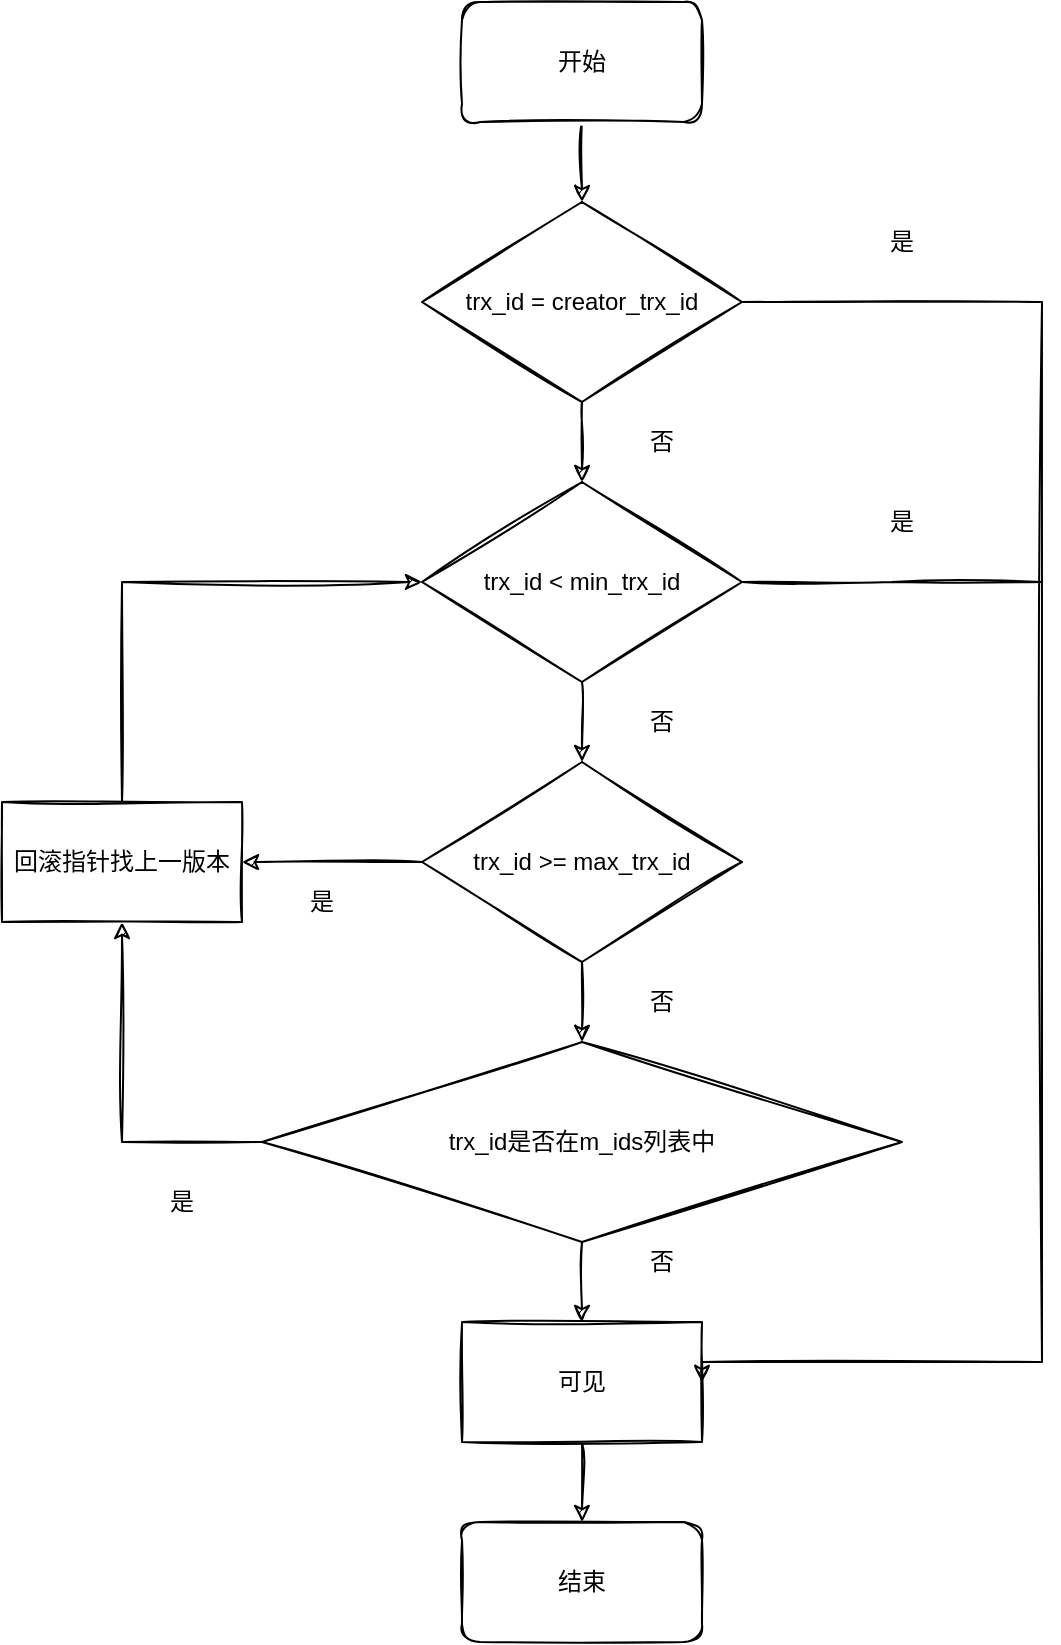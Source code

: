 <mxfile version="14.0.1" type="github">
  <diagram id="Fm3Vq3x_wtMWbXcccVqN" name="Page-1">
    <mxGraphModel dx="1113" dy="633" grid="1" gridSize="10" guides="1" tooltips="1" connect="1" arrows="1" fold="1" page="1" pageScale="1" pageWidth="827" pageHeight="1169" math="0" shadow="0">
      <root>
        <mxCell id="0" />
        <mxCell id="1" parent="0" />
        <mxCell id="g0MrRFJYeRkFoFixMZTk-9" value="" style="edgeStyle=orthogonalEdgeStyle;rounded=0;orthogonalLoop=1;jettySize=auto;html=1;sketch=1;" parent="1" source="g0MrRFJYeRkFoFixMZTk-1" target="g0MrRFJYeRkFoFixMZTk-8" edge="1">
          <mxGeometry relative="1" as="geometry" />
        </mxCell>
        <mxCell id="g0MrRFJYeRkFoFixMZTk-1" value="开始" style="rounded=1;whiteSpace=wrap;html=1;sketch=1;" parent="1" vertex="1">
          <mxGeometry x="320" y="60" width="120" height="60" as="geometry" />
        </mxCell>
        <mxCell id="g0MrRFJYeRkFoFixMZTk-2" value="结束" style="rounded=1;whiteSpace=wrap;html=1;sketch=1;" parent="1" vertex="1">
          <mxGeometry x="320" y="820" width="120" height="60" as="geometry" />
        </mxCell>
        <mxCell id="g0MrRFJYeRkFoFixMZTk-11" value="" style="edgeStyle=orthogonalEdgeStyle;rounded=0;orthogonalLoop=1;jettySize=auto;html=1;sketch=1;" parent="1" source="g0MrRFJYeRkFoFixMZTk-3" target="g0MrRFJYeRkFoFixMZTk-4" edge="1">
          <mxGeometry relative="1" as="geometry" />
        </mxCell>
        <mxCell id="g0MrRFJYeRkFoFixMZTk-17" style="edgeStyle=orthogonalEdgeStyle;rounded=0;orthogonalLoop=1;jettySize=auto;html=1;exitX=1;exitY=0.5;exitDx=0;exitDy=0;endArrow=none;endFill=0;sketch=1;" parent="1" source="g0MrRFJYeRkFoFixMZTk-3" edge="1">
          <mxGeometry relative="1" as="geometry">
            <mxPoint x="610" y="350" as="targetPoint" />
          </mxGeometry>
        </mxCell>
        <mxCell id="g0MrRFJYeRkFoFixMZTk-3" value="trx_id &amp;lt; min_trx_id" style="rhombus;whiteSpace=wrap;html=1;sketch=1;" parent="1" vertex="1">
          <mxGeometry x="300" y="300" width="160" height="100" as="geometry" />
        </mxCell>
        <mxCell id="g0MrRFJYeRkFoFixMZTk-12" value="" style="edgeStyle=orthogonalEdgeStyle;rounded=0;orthogonalLoop=1;jettySize=auto;html=1;sketch=1;" parent="1" source="g0MrRFJYeRkFoFixMZTk-4" target="g0MrRFJYeRkFoFixMZTk-6" edge="1">
          <mxGeometry relative="1" as="geometry" />
        </mxCell>
        <mxCell id="g0MrRFJYeRkFoFixMZTk-22" value="" style="edgeStyle=orthogonalEdgeStyle;rounded=0;orthogonalLoop=1;jettySize=auto;html=1;endArrow=classic;endFill=1;sketch=1;" parent="1" source="g0MrRFJYeRkFoFixMZTk-4" target="g0MrRFJYeRkFoFixMZTk-7" edge="1">
          <mxGeometry relative="1" as="geometry" />
        </mxCell>
        <mxCell id="g0MrRFJYeRkFoFixMZTk-4" value="trx_id &amp;gt;= max_trx_id" style="rhombus;whiteSpace=wrap;html=1;sketch=1;" parent="1" vertex="1">
          <mxGeometry x="300" y="440" width="160" height="100" as="geometry" />
        </mxCell>
        <mxCell id="g0MrRFJYeRkFoFixMZTk-14" value="" style="edgeStyle=orthogonalEdgeStyle;rounded=0;orthogonalLoop=1;jettySize=auto;html=1;sketch=1;" parent="1" source="g0MrRFJYeRkFoFixMZTk-5" target="g0MrRFJYeRkFoFixMZTk-2" edge="1">
          <mxGeometry relative="1" as="geometry" />
        </mxCell>
        <mxCell id="g0MrRFJYeRkFoFixMZTk-5" value="可见" style="rounded=0;whiteSpace=wrap;html=1;glass=0;sketch=1;" parent="1" vertex="1">
          <mxGeometry x="320" y="720" width="120" height="60" as="geometry" />
        </mxCell>
        <mxCell id="g0MrRFJYeRkFoFixMZTk-13" value="" style="edgeStyle=orthogonalEdgeStyle;rounded=0;orthogonalLoop=1;jettySize=auto;html=1;sketch=1;" parent="1" source="g0MrRFJYeRkFoFixMZTk-6" target="g0MrRFJYeRkFoFixMZTk-5" edge="1">
          <mxGeometry relative="1" as="geometry" />
        </mxCell>
        <mxCell id="g0MrRFJYeRkFoFixMZTk-20" style="edgeStyle=orthogonalEdgeStyle;rounded=0;orthogonalLoop=1;jettySize=auto;html=1;exitX=0;exitY=0.5;exitDx=0;exitDy=0;entryX=0.5;entryY=1;entryDx=0;entryDy=0;endArrow=classic;endFill=1;sketch=1;" parent="1" source="g0MrRFJYeRkFoFixMZTk-6" target="g0MrRFJYeRkFoFixMZTk-7" edge="1">
          <mxGeometry relative="1" as="geometry" />
        </mxCell>
        <mxCell id="g0MrRFJYeRkFoFixMZTk-6" value="trx_id是否在m_ids列表中" style="rhombus;whiteSpace=wrap;html=1;sketch=1;" parent="1" vertex="1">
          <mxGeometry x="220" y="580" width="320" height="100" as="geometry" />
        </mxCell>
        <mxCell id="g0MrRFJYeRkFoFixMZTk-23" style="edgeStyle=orthogonalEdgeStyle;rounded=0;orthogonalLoop=1;jettySize=auto;html=1;exitX=0.5;exitY=0;exitDx=0;exitDy=0;entryX=0;entryY=0.5;entryDx=0;entryDy=0;endArrow=classic;endFill=1;sketch=1;" parent="1" source="g0MrRFJYeRkFoFixMZTk-7" target="g0MrRFJYeRkFoFixMZTk-3" edge="1">
          <mxGeometry relative="1" as="geometry" />
        </mxCell>
        <mxCell id="g0MrRFJYeRkFoFixMZTk-7" value="回滚指针找上一版本" style="rounded=0;whiteSpace=wrap;html=1;sketch=1;" parent="1" vertex="1">
          <mxGeometry x="90" y="460" width="120" height="60" as="geometry" />
        </mxCell>
        <mxCell id="g0MrRFJYeRkFoFixMZTk-10" value="" style="edgeStyle=orthogonalEdgeStyle;rounded=0;orthogonalLoop=1;jettySize=auto;html=1;sketch=1;" parent="1" source="g0MrRFJYeRkFoFixMZTk-8" target="g0MrRFJYeRkFoFixMZTk-3" edge="1">
          <mxGeometry relative="1" as="geometry" />
        </mxCell>
        <mxCell id="g0MrRFJYeRkFoFixMZTk-15" style="edgeStyle=orthogonalEdgeStyle;rounded=0;orthogonalLoop=1;jettySize=auto;html=1;exitX=1;exitY=0.5;exitDx=0;exitDy=0;entryX=1;entryY=0.5;entryDx=0;entryDy=0;sketch=1;" parent="1" source="g0MrRFJYeRkFoFixMZTk-8" target="g0MrRFJYeRkFoFixMZTk-5" edge="1">
          <mxGeometry relative="1" as="geometry">
            <Array as="points">
              <mxPoint x="610" y="210" />
              <mxPoint x="610" y="740" />
            </Array>
          </mxGeometry>
        </mxCell>
        <mxCell id="g0MrRFJYeRkFoFixMZTk-8" value="trx_id = creator_trx_id" style="rhombus;whiteSpace=wrap;html=1;shadow=0;sketch=1;" parent="1" vertex="1">
          <mxGeometry x="300" y="160" width="160" height="100" as="geometry" />
        </mxCell>
        <mxCell id="g0MrRFJYeRkFoFixMZTk-16" value="是" style="text;html=1;strokeColor=none;fillColor=none;align=center;verticalAlign=middle;whiteSpace=wrap;rounded=0;" parent="1" vertex="1">
          <mxGeometry x="520" y="170" width="40" height="20" as="geometry" />
        </mxCell>
        <mxCell id="g0MrRFJYeRkFoFixMZTk-18" value="是" style="text;html=1;strokeColor=none;fillColor=none;align=center;verticalAlign=middle;whiteSpace=wrap;rounded=0;" parent="1" vertex="1">
          <mxGeometry x="520" y="310" width="40" height="20" as="geometry" />
        </mxCell>
        <mxCell id="g0MrRFJYeRkFoFixMZTk-19" value="否" style="text;html=1;strokeColor=none;fillColor=none;align=center;verticalAlign=middle;whiteSpace=wrap;rounded=0;" parent="1" vertex="1">
          <mxGeometry x="400" y="680" width="40" height="20" as="geometry" />
        </mxCell>
        <mxCell id="g0MrRFJYeRkFoFixMZTk-24" value="否" style="text;html=1;strokeColor=none;fillColor=none;align=center;verticalAlign=middle;whiteSpace=wrap;rounded=0;" parent="1" vertex="1">
          <mxGeometry x="400" y="270" width="40" height="20" as="geometry" />
        </mxCell>
        <mxCell id="g0MrRFJYeRkFoFixMZTk-25" value="否" style="text;html=1;strokeColor=none;fillColor=none;align=center;verticalAlign=middle;whiteSpace=wrap;rounded=0;" parent="1" vertex="1">
          <mxGeometry x="400" y="410" width="40" height="20" as="geometry" />
        </mxCell>
        <mxCell id="g0MrRFJYeRkFoFixMZTk-26" value="否" style="text;html=1;strokeColor=none;fillColor=none;align=center;verticalAlign=middle;whiteSpace=wrap;rounded=0;" parent="1" vertex="1">
          <mxGeometry x="400" y="550" width="40" height="20" as="geometry" />
        </mxCell>
        <mxCell id="g0MrRFJYeRkFoFixMZTk-27" value="是" style="text;html=1;strokeColor=none;fillColor=none;align=center;verticalAlign=middle;whiteSpace=wrap;rounded=0;" parent="1" vertex="1">
          <mxGeometry x="160" y="650" width="40" height="20" as="geometry" />
        </mxCell>
        <mxCell id="g0MrRFJYeRkFoFixMZTk-28" value="是" style="text;html=1;strokeColor=none;fillColor=none;align=center;verticalAlign=middle;whiteSpace=wrap;rounded=0;" parent="1" vertex="1">
          <mxGeometry x="230" y="500" width="40" height="20" as="geometry" />
        </mxCell>
      </root>
    </mxGraphModel>
  </diagram>
</mxfile>
